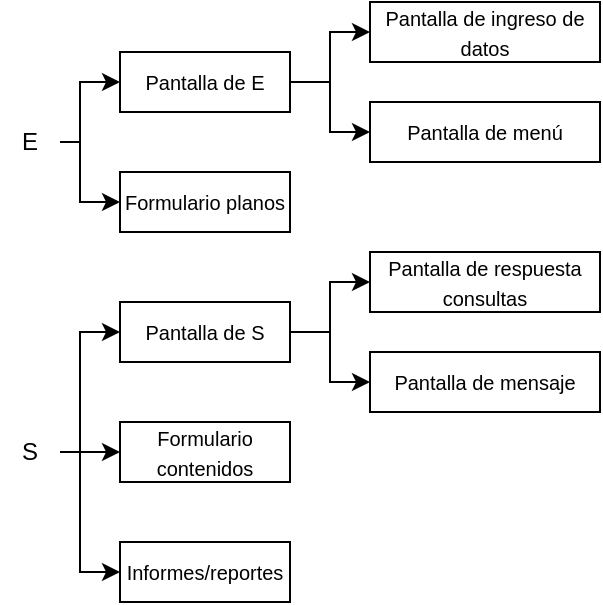 <mxfile version="21.8.2" type="device" pages="3">
  <diagram name="DConceptual" id="KUkpYyPkw1ne2TjdVMxQ">
    <mxGraphModel dx="864" dy="499" grid="1" gridSize="5" guides="1" tooltips="1" connect="1" arrows="1" fold="1" page="1" pageScale="1" pageWidth="850" pageHeight="1100" math="0" shadow="0">
      <root>
        <mxCell id="0" />
        <mxCell id="1" parent="0" />
        <mxCell id="_zOBrn_QMmLkEiSbquyr-55" style="edgeStyle=orthogonalEdgeStyle;rounded=0;orthogonalLoop=1;jettySize=auto;html=1;entryX=0;entryY=0.5;entryDx=0;entryDy=0;" parent="1" source="_zOBrn_QMmLkEiSbquyr-48" target="_zOBrn_QMmLkEiSbquyr-50" edge="1">
          <mxGeometry relative="1" as="geometry">
            <Array as="points">
              <mxPoint x="315" y="325" />
              <mxPoint x="315" y="295" />
            </Array>
          </mxGeometry>
        </mxCell>
        <mxCell id="_zOBrn_QMmLkEiSbquyr-56" style="edgeStyle=orthogonalEdgeStyle;rounded=0;orthogonalLoop=1;jettySize=auto;html=1;entryX=0;entryY=0.5;entryDx=0;entryDy=0;" parent="1" source="_zOBrn_QMmLkEiSbquyr-48" target="_zOBrn_QMmLkEiSbquyr-51" edge="1">
          <mxGeometry relative="1" as="geometry">
            <Array as="points">
              <mxPoint x="315" y="325" />
              <mxPoint x="315" y="355" />
            </Array>
          </mxGeometry>
        </mxCell>
        <mxCell id="_zOBrn_QMmLkEiSbquyr-48" value="E" style="text;strokeColor=none;align=center;fillColor=none;html=1;verticalAlign=middle;whiteSpace=wrap;rounded=0;strokeWidth=0;" parent="1" vertex="1">
          <mxGeometry x="275" y="310" width="30" height="30" as="geometry" />
        </mxCell>
        <mxCell id="_zOBrn_QMmLkEiSbquyr-64" style="edgeStyle=orthogonalEdgeStyle;rounded=0;orthogonalLoop=1;jettySize=auto;html=1;entryX=0;entryY=0.5;entryDx=0;entryDy=0;" parent="1" source="_zOBrn_QMmLkEiSbquyr-49" target="_zOBrn_QMmLkEiSbquyr-59" edge="1">
          <mxGeometry relative="1" as="geometry">
            <Array as="points">
              <mxPoint x="315" y="480" />
              <mxPoint x="315" y="420" />
            </Array>
          </mxGeometry>
        </mxCell>
        <mxCell id="_zOBrn_QMmLkEiSbquyr-65" style="edgeStyle=orthogonalEdgeStyle;rounded=0;orthogonalLoop=1;jettySize=auto;html=1;entryX=0;entryY=0.5;entryDx=0;entryDy=0;" parent="1" source="_zOBrn_QMmLkEiSbquyr-49" target="_zOBrn_QMmLkEiSbquyr-60" edge="1">
          <mxGeometry relative="1" as="geometry" />
        </mxCell>
        <mxCell id="_zOBrn_QMmLkEiSbquyr-66" style="edgeStyle=orthogonalEdgeStyle;rounded=0;orthogonalLoop=1;jettySize=auto;html=1;entryX=0;entryY=0.5;entryDx=0;entryDy=0;" parent="1" source="_zOBrn_QMmLkEiSbquyr-49" target="_zOBrn_QMmLkEiSbquyr-61" edge="1">
          <mxGeometry relative="1" as="geometry">
            <Array as="points">
              <mxPoint x="315" y="480" />
              <mxPoint x="315" y="540" />
            </Array>
          </mxGeometry>
        </mxCell>
        <mxCell id="_zOBrn_QMmLkEiSbquyr-49" value="S" style="text;strokeColor=none;align=center;fillColor=none;html=1;verticalAlign=middle;whiteSpace=wrap;rounded=0;" parent="1" vertex="1">
          <mxGeometry x="275" y="465" width="30" height="30" as="geometry" />
        </mxCell>
        <mxCell id="_zOBrn_QMmLkEiSbquyr-57" style="edgeStyle=orthogonalEdgeStyle;rounded=0;orthogonalLoop=1;jettySize=auto;html=1;" parent="1" source="_zOBrn_QMmLkEiSbquyr-50" target="_zOBrn_QMmLkEiSbquyr-52" edge="1">
          <mxGeometry relative="1" as="geometry" />
        </mxCell>
        <mxCell id="_zOBrn_QMmLkEiSbquyr-58" style="edgeStyle=orthogonalEdgeStyle;rounded=0;orthogonalLoop=1;jettySize=auto;html=1;" parent="1" source="_zOBrn_QMmLkEiSbquyr-50" target="_zOBrn_QMmLkEiSbquyr-53" edge="1">
          <mxGeometry relative="1" as="geometry" />
        </mxCell>
        <mxCell id="_zOBrn_QMmLkEiSbquyr-50" value="&lt;font style=&quot;font-size: 10px;&quot;&gt;Pantalla de E&lt;/font&gt;" style="text;strokeColor=default;align=center;fillColor=none;html=1;verticalAlign=middle;whiteSpace=wrap;rounded=0;" parent="1" vertex="1">
          <mxGeometry x="335" y="280" width="85" height="30" as="geometry" />
        </mxCell>
        <mxCell id="_zOBrn_QMmLkEiSbquyr-51" value="&lt;font style=&quot;font-size: 10px;&quot;&gt;Formulario planos&lt;/font&gt;" style="text;strokeColor=default;align=center;fillColor=none;html=1;verticalAlign=middle;whiteSpace=wrap;rounded=0;" parent="1" vertex="1">
          <mxGeometry x="335" y="340" width="85" height="30" as="geometry" />
        </mxCell>
        <mxCell id="_zOBrn_QMmLkEiSbquyr-52" value="&lt;font style=&quot;font-size: 10px;&quot;&gt;Pantalla de ingreso de datos&lt;/font&gt;" style="text;strokeColor=default;align=center;fillColor=none;html=1;verticalAlign=middle;whiteSpace=wrap;rounded=0;" parent="1" vertex="1">
          <mxGeometry x="460" y="255" width="115" height="30" as="geometry" />
        </mxCell>
        <mxCell id="_zOBrn_QMmLkEiSbquyr-53" value="&lt;font style=&quot;font-size: 10px;&quot;&gt;Pantalla de menú&lt;/font&gt;" style="text;strokeColor=default;align=center;fillColor=none;html=1;verticalAlign=middle;whiteSpace=wrap;rounded=0;" parent="1" vertex="1">
          <mxGeometry x="460" y="305" width="115" height="30" as="geometry" />
        </mxCell>
        <mxCell id="_zOBrn_QMmLkEiSbquyr-67" style="edgeStyle=orthogonalEdgeStyle;rounded=0;orthogonalLoop=1;jettySize=auto;html=1;entryX=0;entryY=0.5;entryDx=0;entryDy=0;" parent="1" source="_zOBrn_QMmLkEiSbquyr-59" target="_zOBrn_QMmLkEiSbquyr-62" edge="1">
          <mxGeometry relative="1" as="geometry" />
        </mxCell>
        <mxCell id="_zOBrn_QMmLkEiSbquyr-68" style="edgeStyle=orthogonalEdgeStyle;rounded=0;orthogonalLoop=1;jettySize=auto;html=1;" parent="1" source="_zOBrn_QMmLkEiSbquyr-59" target="_zOBrn_QMmLkEiSbquyr-63" edge="1">
          <mxGeometry relative="1" as="geometry" />
        </mxCell>
        <mxCell id="_zOBrn_QMmLkEiSbquyr-59" value="&lt;font style=&quot;font-size: 10px;&quot;&gt;Pantalla de S&lt;/font&gt;" style="text;strokeColor=default;align=center;fillColor=none;html=1;verticalAlign=middle;whiteSpace=wrap;rounded=0;" parent="1" vertex="1">
          <mxGeometry x="335" y="405" width="85" height="30" as="geometry" />
        </mxCell>
        <mxCell id="_zOBrn_QMmLkEiSbquyr-60" value="&lt;font style=&quot;font-size: 10px;&quot;&gt;Formulario contenidos&lt;/font&gt;" style="text;strokeColor=default;align=center;fillColor=none;html=1;verticalAlign=middle;whiteSpace=wrap;rounded=0;" parent="1" vertex="1">
          <mxGeometry x="335" y="465" width="85" height="30" as="geometry" />
        </mxCell>
        <mxCell id="_zOBrn_QMmLkEiSbquyr-61" value="&lt;font style=&quot;font-size: 10px;&quot;&gt;Informes/reportes&lt;/font&gt;" style="text;strokeColor=default;align=center;fillColor=none;html=1;verticalAlign=middle;whiteSpace=wrap;rounded=0;" parent="1" vertex="1">
          <mxGeometry x="335" y="525" width="85" height="30" as="geometry" />
        </mxCell>
        <mxCell id="_zOBrn_QMmLkEiSbquyr-62" value="&lt;font style=&quot;font-size: 10px;&quot;&gt;Pantalla de respuesta consultas&lt;/font&gt;" style="text;strokeColor=default;align=center;fillColor=none;html=1;verticalAlign=middle;whiteSpace=wrap;rounded=0;" parent="1" vertex="1">
          <mxGeometry x="460" y="380" width="115" height="30" as="geometry" />
        </mxCell>
        <mxCell id="_zOBrn_QMmLkEiSbquyr-63" value="&lt;font style=&quot;font-size: 10px;&quot;&gt;Pantalla de mensaje&lt;/font&gt;" style="text;strokeColor=default;align=center;fillColor=none;html=1;verticalAlign=middle;whiteSpace=wrap;rounded=0;" parent="1" vertex="1">
          <mxGeometry x="460" y="430" width="115" height="30" as="geometry" />
        </mxCell>
      </root>
    </mxGraphModel>
  </diagram>
  <diagram id="hMmP4oW-R7v7TuR4ore1" name="Alt_des_SI">
    <mxGraphModel dx="864" dy="499" grid="1" gridSize="10" guides="1" tooltips="1" connect="1" arrows="1" fold="1" page="1" pageScale="1" pageWidth="850" pageHeight="1100" math="0" shadow="0">
      <root>
        <mxCell id="0" />
        <mxCell id="1" parent="0" />
        <mxCell id="QLfyUDLFE-TsC3Fm9gjc-13" style="edgeStyle=orthogonalEdgeStyle;rounded=0;orthogonalLoop=1;jettySize=auto;html=1;entryX=0.5;entryY=0;entryDx=0;entryDy=0;" edge="1" parent="1" source="QLfyUDLFE-TsC3Fm9gjc-1" target="QLfyUDLFE-TsC3Fm9gjc-3">
          <mxGeometry relative="1" as="geometry">
            <Array as="points">
              <mxPoint x="400" y="370" />
              <mxPoint x="570" y="370" />
            </Array>
          </mxGeometry>
        </mxCell>
        <mxCell id="QLfyUDLFE-TsC3Fm9gjc-14" style="edgeStyle=orthogonalEdgeStyle;rounded=0;orthogonalLoop=1;jettySize=auto;html=1;" edge="1" parent="1" source="QLfyUDLFE-TsC3Fm9gjc-1" target="QLfyUDLFE-TsC3Fm9gjc-2">
          <mxGeometry relative="1" as="geometry">
            <Array as="points">
              <mxPoint x="400" y="370" />
              <mxPoint x="240" y="370" />
            </Array>
          </mxGeometry>
        </mxCell>
        <mxCell id="QLfyUDLFE-TsC3Fm9gjc-1" value="&lt;font face=&quot;Tahoma&quot;&gt;Alternativa de desarrollo de un S.I&lt;/font&gt;" style="rounded=0;whiteSpace=wrap;html=1;" vertex="1" parent="1">
          <mxGeometry x="340" y="290" width="120" height="60" as="geometry" />
        </mxCell>
        <mxCell id="QLfyUDLFE-TsC3Fm9gjc-2" value="&lt;font face=&quot;Tahoma&quot;&gt;Interna&lt;/font&gt;" style="rounded=0;whiteSpace=wrap;html=1;" vertex="1" parent="1">
          <mxGeometry x="180" y="400" width="120" height="60" as="geometry" />
        </mxCell>
        <mxCell id="QLfyUDLFE-TsC3Fm9gjc-10" style="edgeStyle=orthogonalEdgeStyle;rounded=0;orthogonalLoop=1;jettySize=auto;html=1;" edge="1" parent="1" source="QLfyUDLFE-TsC3Fm9gjc-3" target="QLfyUDLFE-TsC3Fm9gjc-7">
          <mxGeometry relative="1" as="geometry" />
        </mxCell>
        <mxCell id="QLfyUDLFE-TsC3Fm9gjc-11" style="edgeStyle=orthogonalEdgeStyle;rounded=0;orthogonalLoop=1;jettySize=auto;html=1;entryX=0.5;entryY=0;entryDx=0;entryDy=0;" edge="1" parent="1" source="QLfyUDLFE-TsC3Fm9gjc-3" target="QLfyUDLFE-TsC3Fm9gjc-8">
          <mxGeometry relative="1" as="geometry" />
        </mxCell>
        <mxCell id="QLfyUDLFE-TsC3Fm9gjc-3" value="&lt;font face=&quot;Tahoma&quot;&gt;Externa&lt;/font&gt;" style="rounded=0;whiteSpace=wrap;html=1;" vertex="1" parent="1">
          <mxGeometry x="510" y="400" width="120" height="60" as="geometry" />
        </mxCell>
        <mxCell id="QLfyUDLFE-TsC3Fm9gjc-18" style="edgeStyle=orthogonalEdgeStyle;rounded=0;orthogonalLoop=1;jettySize=auto;html=1;entryX=0.5;entryY=0;entryDx=0;entryDy=0;" edge="1" parent="1" source="QLfyUDLFE-TsC3Fm9gjc-7" target="QLfyUDLFE-TsC3Fm9gjc-15">
          <mxGeometry relative="1" as="geometry" />
        </mxCell>
        <mxCell id="QLfyUDLFE-TsC3Fm9gjc-19" style="edgeStyle=orthogonalEdgeStyle;rounded=0;orthogonalLoop=1;jettySize=auto;html=1;entryX=0.5;entryY=0;entryDx=0;entryDy=0;" edge="1" parent="1" source="QLfyUDLFE-TsC3Fm9gjc-7" target="QLfyUDLFE-TsC3Fm9gjc-16">
          <mxGeometry relative="1" as="geometry">
            <Array as="points">
              <mxPoint x="450" y="590" />
              <mxPoint x="600" y="590" />
            </Array>
          </mxGeometry>
        </mxCell>
        <mxCell id="QLfyUDLFE-TsC3Fm9gjc-20" style="edgeStyle=orthogonalEdgeStyle;rounded=0;orthogonalLoop=1;jettySize=auto;html=1;" edge="1" parent="1" source="QLfyUDLFE-TsC3Fm9gjc-7" target="QLfyUDLFE-TsC3Fm9gjc-17">
          <mxGeometry relative="1" as="geometry">
            <Array as="points">
              <mxPoint x="450" y="590" />
              <mxPoint x="300" y="590" />
            </Array>
          </mxGeometry>
        </mxCell>
        <mxCell id="QLfyUDLFE-TsC3Fm9gjc-7" value="&lt;font face=&quot;Tahoma&quot;&gt;Contratar Desarrollo&lt;/font&gt;" style="rounded=0;whiteSpace=wrap;html=1;" vertex="1" parent="1">
          <mxGeometry x="390" y="510" width="120" height="60" as="geometry" />
        </mxCell>
        <mxCell id="QLfyUDLFE-TsC3Fm9gjc-8" value="&lt;font face=&quot;Tahoma&quot;&gt;Comprar un producto del mercado&lt;/font&gt;" style="rounded=0;whiteSpace=wrap;html=1;" vertex="1" parent="1">
          <mxGeometry x="630" y="510" width="120" height="60" as="geometry" />
        </mxCell>
        <mxCell id="QLfyUDLFE-TsC3Fm9gjc-27" style="edgeStyle=orthogonalEdgeStyle;rounded=0;orthogonalLoop=1;jettySize=auto;html=1;" edge="1" parent="1" source="QLfyUDLFE-TsC3Fm9gjc-15" target="QLfyUDLFE-TsC3Fm9gjc-24">
          <mxGeometry relative="1" as="geometry" />
        </mxCell>
        <mxCell id="QLfyUDLFE-TsC3Fm9gjc-15" value="&lt;font face=&quot;Tahoma&quot;&gt;Riesgos&lt;/font&gt;" style="rounded=0;whiteSpace=wrap;html=1;" vertex="1" parent="1">
          <mxGeometry x="390" y="620" width="120" height="60" as="geometry" />
        </mxCell>
        <mxCell id="QLfyUDLFE-TsC3Fm9gjc-28" style="edgeStyle=orthogonalEdgeStyle;rounded=0;orthogonalLoop=1;jettySize=auto;html=1;entryX=0.5;entryY=0;entryDx=0;entryDy=0;" edge="1" parent="1" source="QLfyUDLFE-TsC3Fm9gjc-16" target="QLfyUDLFE-TsC3Fm9gjc-23">
          <mxGeometry relative="1" as="geometry" />
        </mxCell>
        <mxCell id="QLfyUDLFE-TsC3Fm9gjc-16" value="&lt;font face=&quot;Tahoma&quot;&gt;Consideraciones&lt;/font&gt;" style="rounded=0;whiteSpace=wrap;html=1;" vertex="1" parent="1">
          <mxGeometry x="540" y="620" width="120" height="60" as="geometry" />
        </mxCell>
        <mxCell id="QLfyUDLFE-TsC3Fm9gjc-26" style="edgeStyle=orthogonalEdgeStyle;rounded=0;orthogonalLoop=1;jettySize=auto;html=1;entryX=0.5;entryY=0;entryDx=0;entryDy=0;" edge="1" parent="1" source="QLfyUDLFE-TsC3Fm9gjc-17" target="QLfyUDLFE-TsC3Fm9gjc-25">
          <mxGeometry relative="1" as="geometry" />
        </mxCell>
        <mxCell id="QLfyUDLFE-TsC3Fm9gjc-17" value="&lt;font face=&quot;Tahoma&quot;&gt;Razones&lt;/font&gt;" style="rounded=0;whiteSpace=wrap;html=1;" vertex="1" parent="1">
          <mxGeometry x="240" y="620" width="120" height="60" as="geometry" />
        </mxCell>
        <mxCell id="QLfyUDLFE-TsC3Fm9gjc-23" value="&lt;font style=&quot;font-size: 10px;&quot; face=&quot;Tahoma&quot;&gt;- Trabajo conjunto&lt;br&gt;- Definicion actividades&lt;br&gt;- Definicion responsab.&lt;br&gt;- Multa de incumplimiento&lt;br&gt;- Clausula de pertenencia del sistema&lt;br&gt;&lt;/font&gt;" style="rounded=0;whiteSpace=wrap;html=1;align=left;" vertex="1" parent="1">
          <mxGeometry x="540" y="730" width="120" height="140" as="geometry" />
        </mxCell>
        <mxCell id="QLfyUDLFE-TsC3Fm9gjc-24" value="&lt;font style=&quot;font-size: 10px;&quot;&gt;- Perdida de experiencia y conocimiento&lt;br&gt;- Dependencia externa&lt;br&gt;- Perdida de control&lt;br&gt;- Seguridad&lt;br&gt;- Confidencialidad&lt;br&gt;- Pertenencia del sistema&lt;br&gt;&lt;/font&gt;" style="rounded=0;whiteSpace=wrap;html=1;align=left;" vertex="1" parent="1">
          <mxGeometry x="390" y="730" width="120" height="140" as="geometry" />
        </mxCell>
        <mxCell id="QLfyUDLFE-TsC3Fm9gjc-25" value="&lt;font style=&quot;font-size: 10px;&quot;&gt;- Falta de personal calificado&lt;br&gt;- Evitar el aumento de personal&lt;br&gt;- Concentrarse en el negocio&lt;br&gt;- Aumenta la velocidad de la infraestructura del SI&lt;/font&gt;" style="rounded=0;whiteSpace=wrap;html=1;align=left;" vertex="1" parent="1">
          <mxGeometry x="240" y="730" width="120" height="140" as="geometry" />
        </mxCell>
      </root>
    </mxGraphModel>
  </diagram>
  <diagram id="311OPcB-PDeUK_U9Hgs_" name="Archivos">
    <mxGraphModel dx="596" dy="344" grid="1" gridSize="10" guides="1" tooltips="1" connect="1" arrows="1" fold="1" page="1" pageScale="1" pageWidth="850" pageHeight="1100" math="0" shadow="0">
      <root>
        <mxCell id="0" />
        <mxCell id="1" parent="0" />
        <mxCell id="6XeNxgISlSEpqVUCB1jk-44" value="" style="ellipse;whiteSpace=wrap;html=1;strokeColor=#21FF55;" vertex="1" parent="1">
          <mxGeometry x="360" y="420" width="200" height="80" as="geometry" />
        </mxCell>
        <mxCell id="6XeNxgISlSEpqVUCB1jk-5" value="" style="endArrow=none;html=1;rounded=0;" edge="1" parent="1">
          <mxGeometry width="50" height="50" relative="1" as="geometry">
            <mxPoint x="400" y="280" as="sourcePoint" />
            <mxPoint x="400" y="220" as="targetPoint" />
          </mxGeometry>
        </mxCell>
        <mxCell id="6XeNxgISlSEpqVUCB1jk-6" value="" style="endArrow=none;html=1;rounded=0;exitX=1;exitY=0;exitDx=0;exitDy=0;" edge="1" parent="1">
          <mxGeometry width="50" height="50" relative="1" as="geometry">
            <mxPoint x="520" y="220" as="sourcePoint" />
            <mxPoint x="400" y="220" as="targetPoint" />
          </mxGeometry>
        </mxCell>
        <mxCell id="6XeNxgISlSEpqVUCB1jk-7" value="" style="endArrow=none;html=1;rounded=0;exitX=1;exitY=1;exitDx=0;exitDy=0;" edge="1" parent="1">
          <mxGeometry width="50" height="50" relative="1" as="geometry">
            <mxPoint x="520" y="280" as="sourcePoint" />
            <mxPoint x="400" y="280" as="targetPoint" />
          </mxGeometry>
        </mxCell>
        <mxCell id="6XeNxgISlSEpqVUCB1jk-11" value="" style="endArrow=none;html=1;rounded=0;" edge="1" parent="1">
          <mxGeometry width="50" height="50" relative="1" as="geometry">
            <mxPoint x="400" y="350" as="sourcePoint" />
            <mxPoint x="400" y="290" as="targetPoint" />
          </mxGeometry>
        </mxCell>
        <mxCell id="6XeNxgISlSEpqVUCB1jk-12" value="" style="endArrow=none;html=1;rounded=0;" edge="1" parent="1">
          <mxGeometry width="50" height="50" relative="1" as="geometry">
            <mxPoint x="520" y="290" as="sourcePoint" />
            <mxPoint x="400" y="290" as="targetPoint" />
          </mxGeometry>
        </mxCell>
        <mxCell id="6XeNxgISlSEpqVUCB1jk-13" value="" style="endArrow=none;html=1;rounded=0;" edge="1" parent="1">
          <mxGeometry width="50" height="50" relative="1" as="geometry">
            <mxPoint x="520" y="350" as="sourcePoint" />
            <mxPoint x="400" y="350" as="targetPoint" />
          </mxGeometry>
        </mxCell>
        <mxCell id="6XeNxgISlSEpqVUCB1jk-17" value="" style="endArrow=none;html=1;rounded=0;" edge="1" parent="1">
          <mxGeometry width="50" height="50" relative="1" as="geometry">
            <mxPoint x="424" y="350" as="sourcePoint" />
            <mxPoint x="424" y="290" as="targetPoint" />
          </mxGeometry>
        </mxCell>
        <mxCell id="6XeNxgISlSEpqVUCB1jk-18" value="" style="endArrow=none;html=1;rounded=0;" edge="1" parent="1">
          <mxGeometry width="50" height="50" relative="1" as="geometry">
            <mxPoint x="399.68" y="420" as="sourcePoint" />
            <mxPoint x="399.68" y="360" as="targetPoint" />
          </mxGeometry>
        </mxCell>
        <mxCell id="6XeNxgISlSEpqVUCB1jk-19" value="" style="endArrow=none;html=1;rounded=0;" edge="1" parent="1">
          <mxGeometry width="50" height="50" relative="1" as="geometry">
            <mxPoint x="519.68" y="360" as="sourcePoint" />
            <mxPoint x="399.68" y="360" as="targetPoint" />
          </mxGeometry>
        </mxCell>
        <mxCell id="6XeNxgISlSEpqVUCB1jk-20" value="" style="endArrow=none;html=1;rounded=0;" edge="1" parent="1">
          <mxGeometry width="50" height="50" relative="1" as="geometry">
            <mxPoint x="519.68" y="420" as="sourcePoint" />
            <mxPoint x="399.68" y="420" as="targetPoint" />
          </mxGeometry>
        </mxCell>
        <mxCell id="6XeNxgISlSEpqVUCB1jk-21" value="" style="endArrow=none;html=1;rounded=0;" edge="1" parent="1">
          <mxGeometry width="50" height="50" relative="1" as="geometry">
            <mxPoint x="519.68" y="420" as="sourcePoint" />
            <mxPoint x="519.68" y="360" as="targetPoint" />
          </mxGeometry>
        </mxCell>
        <mxCell id="6XeNxgISlSEpqVUCB1jk-22" value="" style="endArrow=none;html=1;rounded=0;" edge="1" parent="1">
          <mxGeometry width="50" height="50" relative="1" as="geometry">
            <mxPoint x="400" y="490" as="sourcePoint" />
            <mxPoint x="400" y="430" as="targetPoint" />
          </mxGeometry>
        </mxCell>
        <mxCell id="6XeNxgISlSEpqVUCB1jk-23" value="" style="endArrow=none;html=1;rounded=0;" edge="1" parent="1">
          <mxGeometry width="50" height="50" relative="1" as="geometry">
            <mxPoint x="520" y="430" as="sourcePoint" />
            <mxPoint x="400" y="430" as="targetPoint" />
          </mxGeometry>
        </mxCell>
        <mxCell id="6XeNxgISlSEpqVUCB1jk-24" value="" style="endArrow=none;html=1;rounded=0;" edge="1" parent="1">
          <mxGeometry width="50" height="50" relative="1" as="geometry">
            <mxPoint x="520" y="490" as="sourcePoint" />
            <mxPoint x="400" y="490" as="targetPoint" />
          </mxGeometry>
        </mxCell>
        <mxCell id="6XeNxgISlSEpqVUCB1jk-25" value="" style="endArrow=none;html=1;rounded=0;" edge="1" parent="1">
          <mxGeometry width="50" height="50" relative="1" as="geometry">
            <mxPoint x="520" y="490" as="sourcePoint" />
            <mxPoint x="520" y="430" as="targetPoint" />
          </mxGeometry>
        </mxCell>
        <mxCell id="6XeNxgISlSEpqVUCB1jk-26" value="" style="endArrow=none;html=1;rounded=0;" edge="1" parent="1">
          <mxGeometry width="50" height="50" relative="1" as="geometry">
            <mxPoint x="425" y="490" as="sourcePoint" />
            <mxPoint x="425" y="430" as="targetPoint" />
          </mxGeometry>
        </mxCell>
        <mxCell id="6XeNxgISlSEpqVUCB1jk-28" value="" style="endArrow=none;html=1;rounded=0;" edge="1" parent="1">
          <mxGeometry width="50" height="50" relative="1" as="geometry">
            <mxPoint x="520" y="529.68" as="sourcePoint" />
            <mxPoint x="400" y="529.68" as="targetPoint" />
          </mxGeometry>
        </mxCell>
        <mxCell id="6XeNxgISlSEpqVUCB1jk-29" value="" style="endArrow=none;html=1;rounded=0;" edge="1" parent="1">
          <mxGeometry width="50" height="50" relative="1" as="geometry">
            <mxPoint x="520" y="609.68" as="sourcePoint" />
            <mxPoint x="400" y="609.68" as="targetPoint" />
          </mxGeometry>
        </mxCell>
        <mxCell id="6XeNxgISlSEpqVUCB1jk-30" value="" style="endArrow=none;html=1;rounded=0;" edge="1" parent="1">
          <mxGeometry width="50" height="50" relative="1" as="geometry">
            <mxPoint x="520" y="589.68" as="sourcePoint" />
            <mxPoint x="400" y="589.68" as="targetPoint" />
          </mxGeometry>
        </mxCell>
        <mxCell id="6XeNxgISlSEpqVUCB1jk-39" value="Archivos" style="text;strokeColor=none;align=center;fillColor=none;html=1;verticalAlign=middle;whiteSpace=wrap;rounded=0;" vertex="1" parent="1">
          <mxGeometry x="430" y="445" width="60" height="30" as="geometry" />
        </mxCell>
        <mxCell id="6XeNxgISlSEpqVUCB1jk-45" value="" style="endArrow=none;html=1;rounded=0;strokeColor=#FF230A;" edge="1" parent="1">
          <mxGeometry width="50" height="50" relative="1" as="geometry">
            <mxPoint x="440" y="420" as="sourcePoint" />
            <mxPoint x="480" y="360" as="targetPoint" />
            <Array as="points">
              <mxPoint x="460" y="390" />
            </Array>
          </mxGeometry>
        </mxCell>
        <mxCell id="6XeNxgISlSEpqVUCB1jk-47" value="" style="endArrow=none;html=1;rounded=0;strokeColor=#FF230A;" edge="1" parent="1">
          <mxGeometry width="50" height="50" relative="1" as="geometry">
            <mxPoint x="480" y="420" as="sourcePoint" />
            <mxPoint x="440" y="360" as="targetPoint" />
            <Array as="points">
              <mxPoint x="460" y="390" />
            </Array>
          </mxGeometry>
        </mxCell>
        <mxCell id="6XeNxgISlSEpqVUCB1jk-48" value="" style="endArrow=none;html=1;rounded=0;strokeColor=#FF230A;" edge="1" parent="1">
          <mxGeometry width="50" height="50" relative="1" as="geometry">
            <mxPoint x="440" y="350" as="sourcePoint" />
            <mxPoint x="480" y="290" as="targetPoint" />
            <Array as="points">
              <mxPoint x="460" y="320" />
            </Array>
          </mxGeometry>
        </mxCell>
        <mxCell id="6XeNxgISlSEpqVUCB1jk-49" value="" style="endArrow=none;html=1;rounded=0;strokeColor=#FF230A;" edge="1" parent="1">
          <mxGeometry width="50" height="50" relative="1" as="geometry">
            <mxPoint x="480" y="350" as="sourcePoint" />
            <mxPoint x="440" y="290" as="targetPoint" />
            <Array as="points">
              <mxPoint x="460" y="320" />
            </Array>
          </mxGeometry>
        </mxCell>
        <mxCell id="6XeNxgISlSEpqVUCB1jk-52" value="" style="endArrow=none;html=1;rounded=0;strokeColor=#FF230A;" edge="1" parent="1">
          <mxGeometry width="50" height="50" relative="1" as="geometry">
            <mxPoint x="440" y="280" as="sourcePoint" />
            <mxPoint x="480" y="220" as="targetPoint" />
            <Array as="points">
              <mxPoint x="460" y="250" />
            </Array>
          </mxGeometry>
        </mxCell>
        <mxCell id="6XeNxgISlSEpqVUCB1jk-53" value="" style="endArrow=none;html=1;rounded=0;strokeColor=#FF230A;" edge="1" parent="1">
          <mxGeometry width="50" height="50" relative="1" as="geometry">
            <mxPoint x="480" y="280" as="sourcePoint" />
            <mxPoint x="440" y="220" as="targetPoint" />
            <Array as="points">
              <mxPoint x="460" y="250" />
            </Array>
          </mxGeometry>
        </mxCell>
        <mxCell id="6XeNxgISlSEpqVUCB1jk-54" value="" style="endArrow=none;html=1;rounded=0;strokeColor=#FF230A;" edge="1" parent="1">
          <mxGeometry width="50" height="50" relative="1" as="geometry">
            <mxPoint x="440" y="560" as="sourcePoint" />
            <mxPoint x="480" y="500" as="targetPoint" />
            <Array as="points">
              <mxPoint x="460" y="530" />
            </Array>
          </mxGeometry>
        </mxCell>
        <mxCell id="6XeNxgISlSEpqVUCB1jk-55" value="" style="endArrow=none;html=1;rounded=0;strokeColor=#FF230A;" edge="1" parent="1">
          <mxGeometry width="50" height="50" relative="1" as="geometry">
            <mxPoint x="480" y="560" as="sourcePoint" />
            <mxPoint x="440" y="500" as="targetPoint" />
            <Array as="points">
              <mxPoint x="460" y="530" />
            </Array>
          </mxGeometry>
        </mxCell>
        <mxCell id="6XeNxgISlSEpqVUCB1jk-56" value="" style="endArrow=none;html=1;rounded=0;strokeColor=#FF230A;" edge="1" parent="1">
          <mxGeometry width="50" height="50" relative="1" as="geometry">
            <mxPoint x="440" y="630" as="sourcePoint" />
            <mxPoint x="480" y="570" as="targetPoint" />
            <Array as="points">
              <mxPoint x="460" y="600" />
            </Array>
          </mxGeometry>
        </mxCell>
        <mxCell id="6XeNxgISlSEpqVUCB1jk-57" value="" style="endArrow=none;html=1;rounded=0;strokeColor=#FF230A;" edge="1" parent="1">
          <mxGeometry width="50" height="50" relative="1" as="geometry">
            <mxPoint x="480" y="630" as="sourcePoint" />
            <mxPoint x="440" y="570" as="targetPoint" />
            <Array as="points">
              <mxPoint x="460" y="600" />
            </Array>
          </mxGeometry>
        </mxCell>
      </root>
    </mxGraphModel>
  </diagram>
</mxfile>
